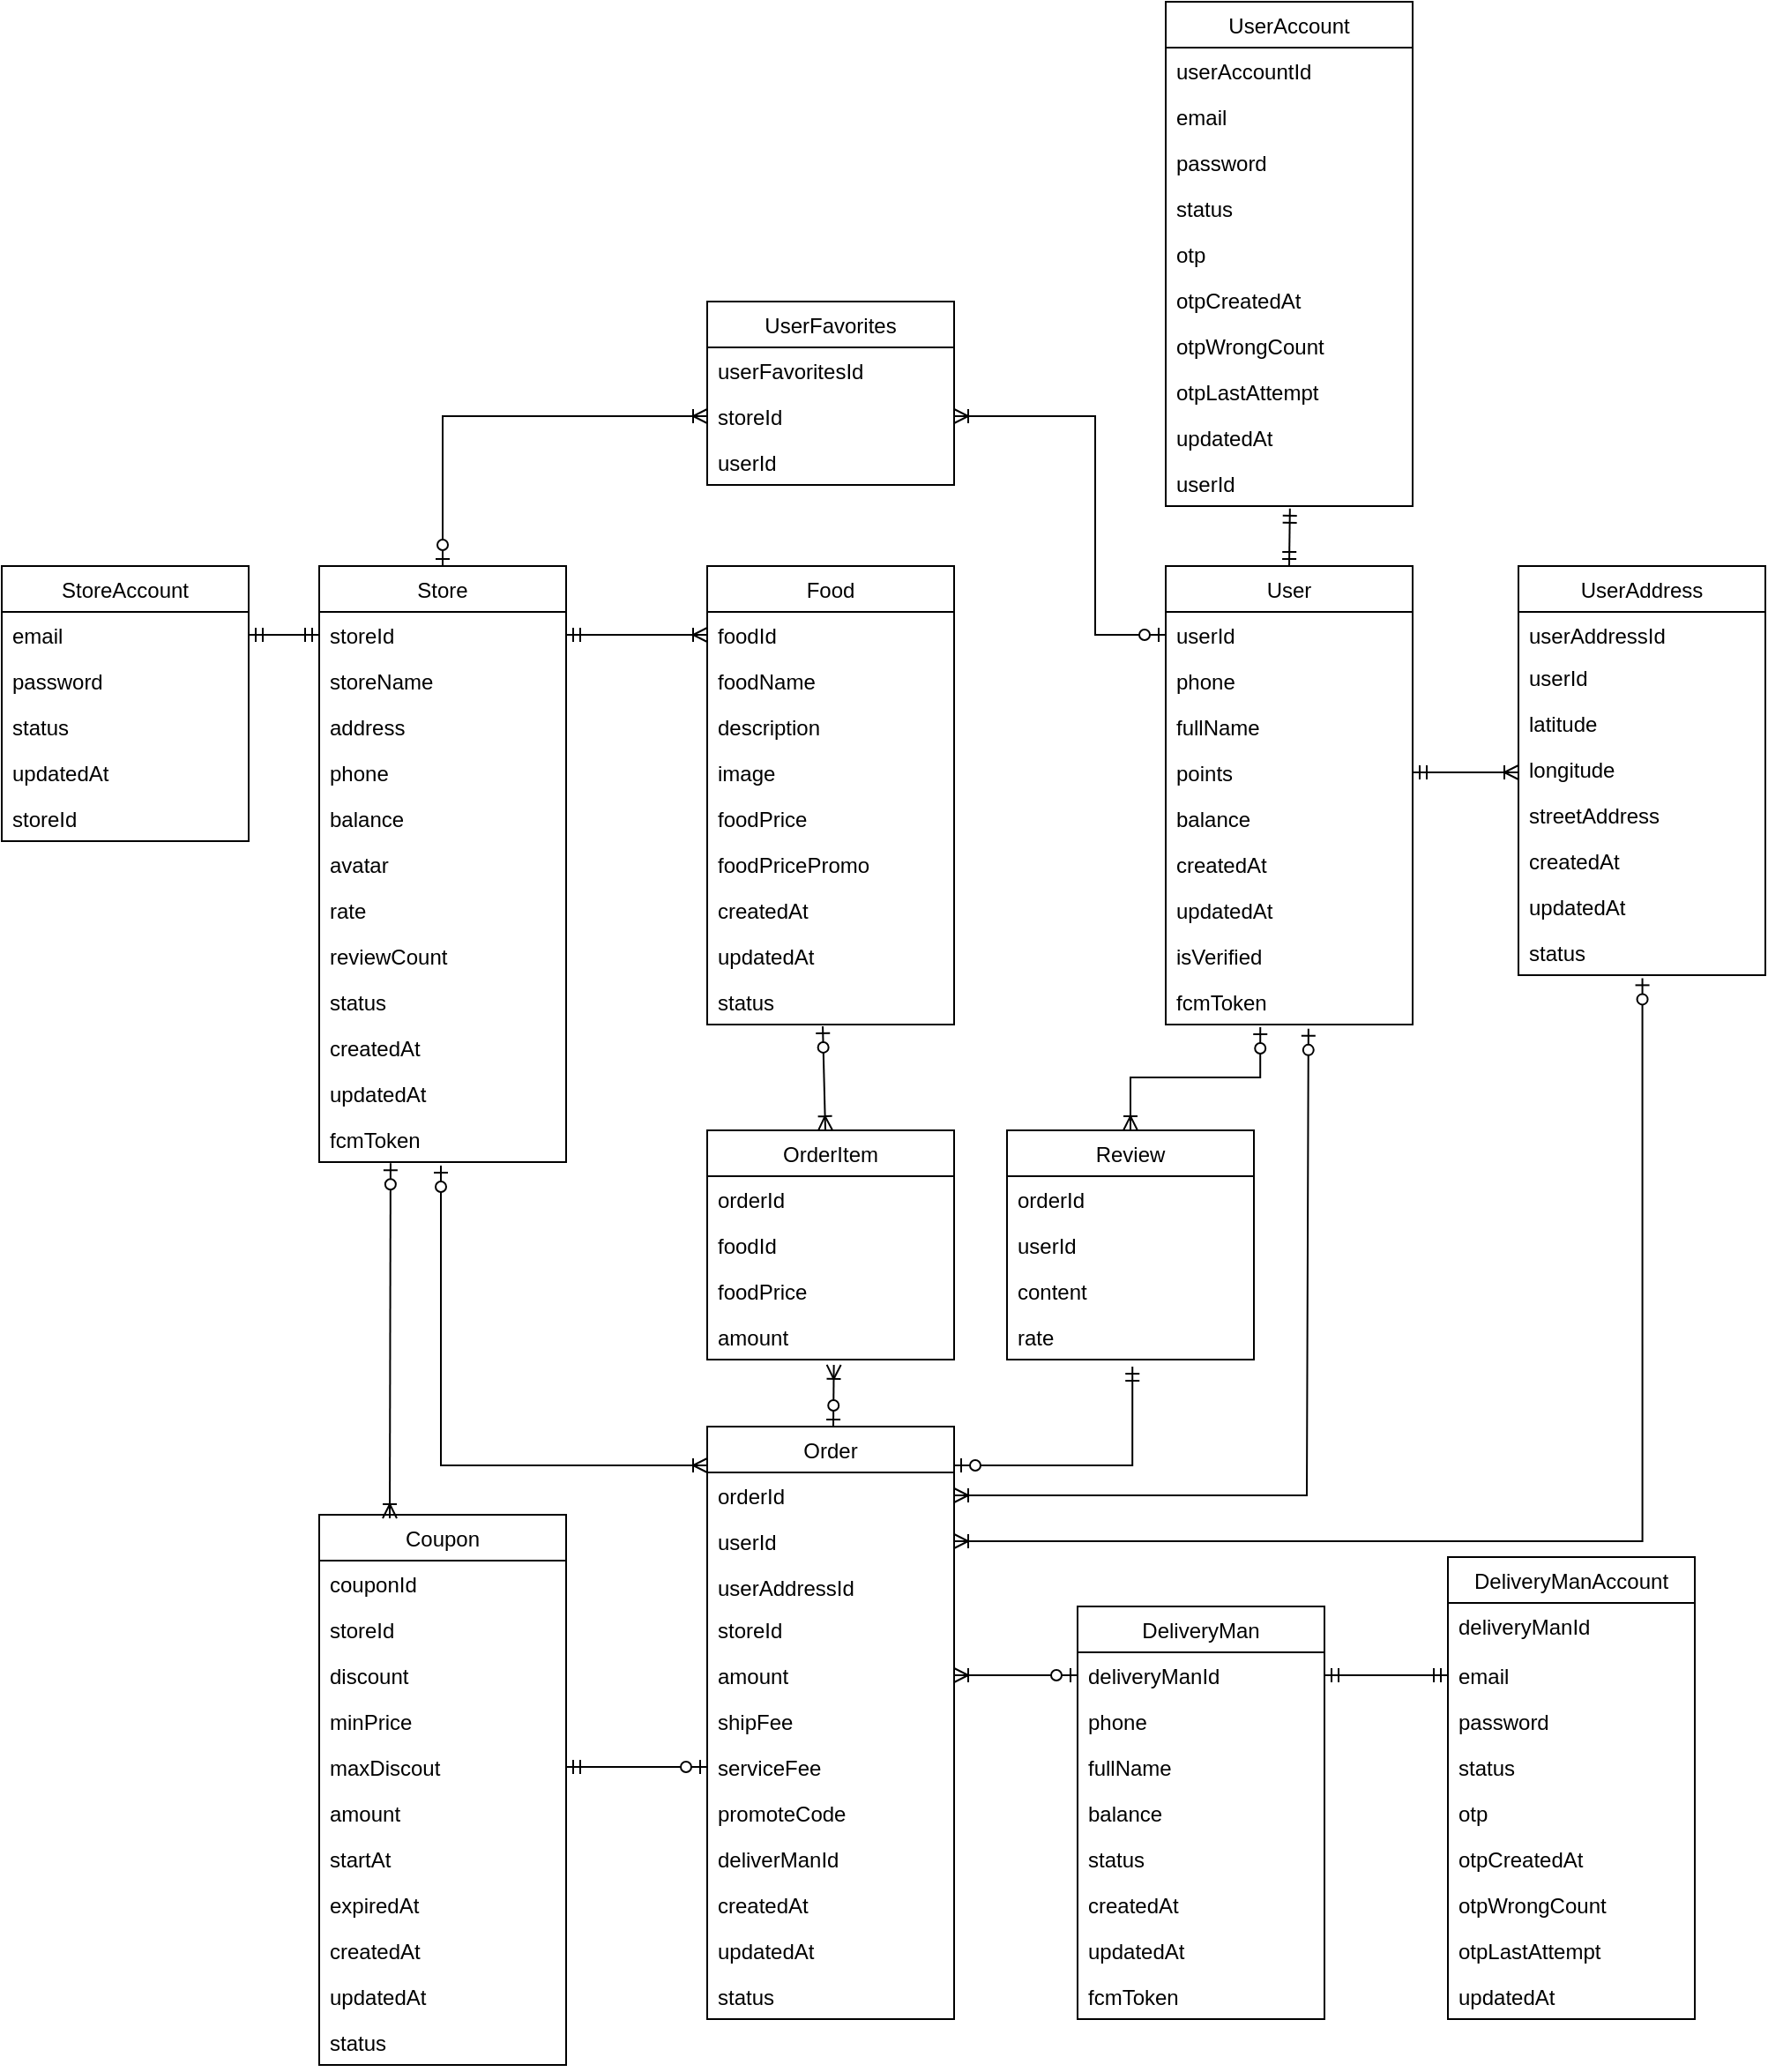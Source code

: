 <mxfile version="20.2.8" type="device"><diagram name="Page-1" id="E-wvN_dKNXH1XurvoAtB"><mxGraphModel dx="2331" dy="1923" grid="1" gridSize="10" guides="1" tooltips="1" connect="1" arrows="1" fold="1" page="1" pageScale="1" pageWidth="827" pageHeight="1169" math="0" shadow="0"><root><mxCell id="0"/><mxCell id="1" parent="0"/><mxCell id="dHsg8_7pICfgFtZNGIf7-1" value="User" style="swimlane;fontStyle=0;childLayout=stackLayout;horizontal=1;startSize=26;fillColor=none;horizontalStack=0;resizeParent=1;resizeParentMax=0;resizeLast=0;collapsible=1;marginBottom=0;" parent="1" vertex="1"><mxGeometry x="190" y="170" width="140" height="260" as="geometry"/></mxCell><mxCell id="dHsg8_7pICfgFtZNGIf7-26" value="userId" style="text;strokeColor=none;fillColor=none;align=left;verticalAlign=top;spacingLeft=4;spacingRight=4;overflow=hidden;rotatable=0;points=[[0,0.5],[1,0.5]];portConstraint=eastwest;" parent="dHsg8_7pICfgFtZNGIf7-1" vertex="1"><mxGeometry y="26" width="140" height="26" as="geometry"/></mxCell><mxCell id="dHsg8_7pICfgFtZNGIf7-4" value="phone" style="text;strokeColor=none;fillColor=none;align=left;verticalAlign=top;spacingLeft=4;spacingRight=4;overflow=hidden;rotatable=0;points=[[0,0.5],[1,0.5]];portConstraint=eastwest;" parent="dHsg8_7pICfgFtZNGIf7-1" vertex="1"><mxGeometry y="52" width="140" height="26" as="geometry"/></mxCell><mxCell id="dHsg8_7pICfgFtZNGIf7-3" value="fullName" style="text;strokeColor=none;fillColor=none;align=left;verticalAlign=top;spacingLeft=4;spacingRight=4;overflow=hidden;rotatable=0;points=[[0,0.5],[1,0.5]];portConstraint=eastwest;" parent="dHsg8_7pICfgFtZNGIf7-1" vertex="1"><mxGeometry y="78" width="140" height="26" as="geometry"/></mxCell><mxCell id="dHsg8_7pICfgFtZNGIf7-14" value="points" style="text;strokeColor=none;fillColor=none;align=left;verticalAlign=top;spacingLeft=4;spacingRight=4;overflow=hidden;rotatable=0;points=[[0,0.5],[1,0.5]];portConstraint=eastwest;" parent="dHsg8_7pICfgFtZNGIf7-1" vertex="1"><mxGeometry y="104" width="140" height="26" as="geometry"/></mxCell><mxCell id="dHsg8_7pICfgFtZNGIf7-6" value="balance" style="text;strokeColor=none;fillColor=none;align=left;verticalAlign=top;spacingLeft=4;spacingRight=4;overflow=hidden;rotatable=0;points=[[0,0.5],[1,0.5]];portConstraint=eastwest;" parent="dHsg8_7pICfgFtZNGIf7-1" vertex="1"><mxGeometry y="130" width="140" height="26" as="geometry"/></mxCell><mxCell id="dHsg8_7pICfgFtZNGIf7-8" value="createdAt" style="text;strokeColor=none;fillColor=none;align=left;verticalAlign=top;spacingLeft=4;spacingRight=4;overflow=hidden;rotatable=0;points=[[0,0.5],[1,0.5]];portConstraint=eastwest;" parent="dHsg8_7pICfgFtZNGIf7-1" vertex="1"><mxGeometry y="156" width="140" height="26" as="geometry"/></mxCell><mxCell id="dHsg8_7pICfgFtZNGIf7-7" value="updatedAt" style="text;strokeColor=none;fillColor=none;align=left;verticalAlign=top;spacingLeft=4;spacingRight=4;overflow=hidden;rotatable=0;points=[[0,0.5],[1,0.5]];portConstraint=eastwest;" parent="dHsg8_7pICfgFtZNGIf7-1" vertex="1"><mxGeometry y="182" width="140" height="26" as="geometry"/></mxCell><mxCell id="dHsg8_7pICfgFtZNGIf7-10" value="isVerified" style="text;strokeColor=none;fillColor=none;align=left;verticalAlign=top;spacingLeft=4;spacingRight=4;overflow=hidden;rotatable=0;points=[[0,0.5],[1,0.5]];portConstraint=eastwest;" parent="dHsg8_7pICfgFtZNGIf7-1" vertex="1"><mxGeometry y="208" width="140" height="26" as="geometry"/></mxCell><mxCell id="dHsg8_7pICfgFtZNGIf7-182" value="fcmToken" style="text;strokeColor=none;fillColor=none;align=left;verticalAlign=top;spacingLeft=4;spacingRight=4;overflow=hidden;rotatable=0;points=[[0,0.5],[1,0.5]];portConstraint=eastwest;" parent="dHsg8_7pICfgFtZNGIf7-1" vertex="1"><mxGeometry y="234" width="140" height="26" as="geometry"/></mxCell><mxCell id="dHsg8_7pICfgFtZNGIf7-11" value="UserAddress" style="swimlane;fontStyle=0;childLayout=stackLayout;horizontal=1;startSize=26;fillColor=none;horizontalStack=0;resizeParent=1;resizeParentMax=0;resizeLast=0;collapsible=1;marginBottom=0;" parent="1" vertex="1"><mxGeometry x="390" y="170" width="140" height="232" as="geometry"/></mxCell><mxCell id="dHsg8_7pICfgFtZNGIf7-25" value="userAddressId" style="text;strokeColor=none;fillColor=none;align=left;verticalAlign=top;spacingLeft=4;spacingRight=4;overflow=hidden;rotatable=0;points=[[0,0.5],[1,0.5]];portConstraint=eastwest;" parent="dHsg8_7pICfgFtZNGIf7-11" vertex="1"><mxGeometry y="26" width="140" height="24" as="geometry"/></mxCell><mxCell id="dHsg8_7pICfgFtZNGIf7-12" value="userId" style="text;strokeColor=none;fillColor=none;align=left;verticalAlign=top;spacingLeft=4;spacingRight=4;overflow=hidden;rotatable=0;points=[[0,0.5],[1,0.5]];portConstraint=eastwest;" parent="dHsg8_7pICfgFtZNGIf7-11" vertex="1"><mxGeometry y="50" width="140" height="26" as="geometry"/></mxCell><mxCell id="dHsg8_7pICfgFtZNGIf7-17" value="latitude" style="text;strokeColor=none;fillColor=none;align=left;verticalAlign=top;spacingLeft=4;spacingRight=4;overflow=hidden;rotatable=0;points=[[0,0.5],[1,0.5]];portConstraint=eastwest;" parent="dHsg8_7pICfgFtZNGIf7-11" vertex="1"><mxGeometry y="76" width="140" height="26" as="geometry"/></mxCell><mxCell id="dHsg8_7pICfgFtZNGIf7-18" value="longitude" style="text;strokeColor=none;fillColor=none;align=left;verticalAlign=top;spacingLeft=4;spacingRight=4;overflow=hidden;rotatable=0;points=[[0,0.5],[1,0.5]];portConstraint=eastwest;" parent="dHsg8_7pICfgFtZNGIf7-11" vertex="1"><mxGeometry y="102" width="140" height="26" as="geometry"/></mxCell><mxCell id="dHsg8_7pICfgFtZNGIf7-19" value="streetAddress" style="text;strokeColor=none;fillColor=none;align=left;verticalAlign=top;spacingLeft=4;spacingRight=4;overflow=hidden;rotatable=0;points=[[0,0.5],[1,0.5]];portConstraint=eastwest;" parent="dHsg8_7pICfgFtZNGIf7-11" vertex="1"><mxGeometry y="128" width="140" height="26" as="geometry"/></mxCell><mxCell id="dHsg8_7pICfgFtZNGIf7-20" value="createdAt" style="text;strokeColor=none;fillColor=none;align=left;verticalAlign=top;spacingLeft=4;spacingRight=4;overflow=hidden;rotatable=0;points=[[0,0.5],[1,0.5]];portConstraint=eastwest;" parent="dHsg8_7pICfgFtZNGIf7-11" vertex="1"><mxGeometry y="154" width="140" height="26" as="geometry"/></mxCell><mxCell id="dHsg8_7pICfgFtZNGIf7-21" value="updatedAt" style="text;strokeColor=none;fillColor=none;align=left;verticalAlign=top;spacingLeft=4;spacingRight=4;overflow=hidden;rotatable=0;points=[[0,0.5],[1,0.5]];portConstraint=eastwest;" parent="dHsg8_7pICfgFtZNGIf7-11" vertex="1"><mxGeometry y="180" width="140" height="26" as="geometry"/></mxCell><mxCell id="dHsg8_7pICfgFtZNGIf7-22" value="status" style="text;strokeColor=none;fillColor=none;align=left;verticalAlign=top;spacingLeft=4;spacingRight=4;overflow=hidden;rotatable=0;points=[[0,0.5],[1,0.5]];portConstraint=eastwest;" parent="dHsg8_7pICfgFtZNGIf7-11" vertex="1"><mxGeometry y="206" width="140" height="26" as="geometry"/></mxCell><mxCell id="dHsg8_7pICfgFtZNGIf7-28" value="" style="edgeStyle=entityRelationEdgeStyle;fontSize=12;html=1;endArrow=ERoneToMany;startArrow=ERmandOne;rounded=0;entryX=0;entryY=0.5;entryDx=0;entryDy=0;exitX=1;exitY=0.5;exitDx=0;exitDy=0;" parent="1" source="dHsg8_7pICfgFtZNGIf7-14" edge="1"><mxGeometry width="100" height="100" relative="1" as="geometry"><mxPoint x="330" y="289.0" as="sourcePoint"/><mxPoint x="390" y="287" as="targetPoint"/></mxGeometry></mxCell><mxCell id="dHsg8_7pICfgFtZNGIf7-44" value="Store" style="swimlane;fontStyle=0;childLayout=stackLayout;horizontal=1;startSize=26;fillColor=none;horizontalStack=0;resizeParent=1;resizeParentMax=0;resizeLast=0;collapsible=1;marginBottom=0;" parent="1" vertex="1"><mxGeometry x="-290" y="170" width="140" height="338" as="geometry"/></mxCell><mxCell id="dHsg8_7pICfgFtZNGIf7-45" value="storeId" style="text;strokeColor=none;fillColor=none;align=left;verticalAlign=top;spacingLeft=4;spacingRight=4;overflow=hidden;rotatable=0;points=[[0,0.5],[1,0.5]];portConstraint=eastwest;" parent="dHsg8_7pICfgFtZNGIf7-44" vertex="1"><mxGeometry y="26" width="140" height="26" as="geometry"/></mxCell><mxCell id="dHsg8_7pICfgFtZNGIf7-46" value="storeName" style="text;strokeColor=none;fillColor=none;align=left;verticalAlign=top;spacingLeft=4;spacingRight=4;overflow=hidden;rotatable=0;points=[[0,0.5],[1,0.5]];portConstraint=eastwest;" parent="dHsg8_7pICfgFtZNGIf7-44" vertex="1"><mxGeometry y="52" width="140" height="26" as="geometry"/></mxCell><mxCell id="dHsg8_7pICfgFtZNGIf7-153" value="address" style="text;strokeColor=none;fillColor=none;align=left;verticalAlign=top;spacingLeft=4;spacingRight=4;overflow=hidden;rotatable=0;points=[[0,0.5],[1,0.5]];portConstraint=eastwest;" parent="dHsg8_7pICfgFtZNGIf7-44" vertex="1"><mxGeometry y="78" width="140" height="26" as="geometry"/></mxCell><mxCell id="dHsg8_7pICfgFtZNGIf7-48" value="phone" style="text;strokeColor=none;fillColor=none;align=left;verticalAlign=top;spacingLeft=4;spacingRight=4;overflow=hidden;rotatable=0;points=[[0,0.5],[1,0.5]];portConstraint=eastwest;" parent="dHsg8_7pICfgFtZNGIf7-44" vertex="1"><mxGeometry y="104" width="140" height="26" as="geometry"/></mxCell><mxCell id="dHsg8_7pICfgFtZNGIf7-47" value="balance" style="text;strokeColor=none;fillColor=none;align=left;verticalAlign=top;spacingLeft=4;spacingRight=4;overflow=hidden;rotatable=0;points=[[0,0.5],[1,0.5]];portConstraint=eastwest;" parent="dHsg8_7pICfgFtZNGIf7-44" vertex="1"><mxGeometry y="130" width="140" height="26" as="geometry"/></mxCell><mxCell id="dHsg8_7pICfgFtZNGIf7-56" value="avatar" style="text;strokeColor=none;fillColor=none;align=left;verticalAlign=top;spacingLeft=4;spacingRight=4;overflow=hidden;rotatable=0;points=[[0,0.5],[1,0.5]];portConstraint=eastwest;" parent="dHsg8_7pICfgFtZNGIf7-44" vertex="1"><mxGeometry y="156" width="140" height="26" as="geometry"/></mxCell><mxCell id="dHsg8_7pICfgFtZNGIf7-134" value="rate" style="text;strokeColor=none;fillColor=none;align=left;verticalAlign=top;spacingLeft=4;spacingRight=4;overflow=hidden;rotatable=0;points=[[0,0.5],[1,0.5]];portConstraint=eastwest;" parent="dHsg8_7pICfgFtZNGIf7-44" vertex="1"><mxGeometry y="182" width="140" height="26" as="geometry"/></mxCell><mxCell id="dHsg8_7pICfgFtZNGIf7-135" value="reviewCount" style="text;strokeColor=none;fillColor=none;align=left;verticalAlign=top;spacingLeft=4;spacingRight=4;overflow=hidden;rotatable=0;points=[[0,0.5],[1,0.5]];portConstraint=eastwest;" parent="dHsg8_7pICfgFtZNGIf7-44" vertex="1"><mxGeometry y="208" width="140" height="26" as="geometry"/></mxCell><mxCell id="dHsg8_7pICfgFtZNGIf7-179" value="status" style="text;strokeColor=none;fillColor=none;align=left;verticalAlign=top;spacingLeft=4;spacingRight=4;overflow=hidden;rotatable=0;points=[[0,0.5],[1,0.5]];portConstraint=eastwest;" parent="dHsg8_7pICfgFtZNGIf7-44" vertex="1"><mxGeometry y="234" width="140" height="26" as="geometry"/></mxCell><mxCell id="dHsg8_7pICfgFtZNGIf7-49" value="createdAt" style="text;strokeColor=none;fillColor=none;align=left;verticalAlign=top;spacingLeft=4;spacingRight=4;overflow=hidden;rotatable=0;points=[[0,0.5],[1,0.5]];portConstraint=eastwest;" parent="dHsg8_7pICfgFtZNGIf7-44" vertex="1"><mxGeometry y="260" width="140" height="26" as="geometry"/></mxCell><mxCell id="dHsg8_7pICfgFtZNGIf7-50" value="updatedAt" style="text;strokeColor=none;fillColor=none;align=left;verticalAlign=top;spacingLeft=4;spacingRight=4;overflow=hidden;rotatable=0;points=[[0,0.5],[1,0.5]];portConstraint=eastwest;" parent="dHsg8_7pICfgFtZNGIf7-44" vertex="1"><mxGeometry y="286" width="140" height="26" as="geometry"/></mxCell><mxCell id="dHsg8_7pICfgFtZNGIf7-183" value="fcmToken" style="text;strokeColor=none;fillColor=none;align=left;verticalAlign=top;spacingLeft=4;spacingRight=4;overflow=hidden;rotatable=0;points=[[0,0.5],[1,0.5]];portConstraint=eastwest;" parent="dHsg8_7pICfgFtZNGIf7-44" vertex="1"><mxGeometry y="312" width="140" height="26" as="geometry"/></mxCell><mxCell id="dHsg8_7pICfgFtZNGIf7-52" value="StoreAccount" style="swimlane;fontStyle=0;childLayout=stackLayout;horizontal=1;startSize=26;fillColor=none;horizontalStack=0;resizeParent=1;resizeParentMax=0;resizeLast=0;collapsible=1;marginBottom=0;" parent="1" vertex="1"><mxGeometry x="-470" y="170" width="140" height="156" as="geometry"/></mxCell><mxCell id="dHsg8_7pICfgFtZNGIf7-53" value="email " style="text;strokeColor=none;fillColor=none;align=left;verticalAlign=top;spacingLeft=4;spacingRight=4;overflow=hidden;rotatable=0;points=[[0,0.5],[1,0.5]];portConstraint=eastwest;" parent="dHsg8_7pICfgFtZNGIf7-52" vertex="1"><mxGeometry y="26" width="140" height="26" as="geometry"/></mxCell><mxCell id="dHsg8_7pICfgFtZNGIf7-54" value="password" style="text;strokeColor=none;fillColor=none;align=left;verticalAlign=top;spacingLeft=4;spacingRight=4;overflow=hidden;rotatable=0;points=[[0,0.5],[1,0.5]];portConstraint=eastwest;" parent="dHsg8_7pICfgFtZNGIf7-52" vertex="1"><mxGeometry y="52" width="140" height="26" as="geometry"/></mxCell><mxCell id="dHsg8_7pICfgFtZNGIf7-51" value="status" style="text;strokeColor=none;fillColor=none;align=left;verticalAlign=top;spacingLeft=4;spacingRight=4;overflow=hidden;rotatable=0;points=[[0,0.5],[1,0.5]];portConstraint=eastwest;" parent="dHsg8_7pICfgFtZNGIf7-52" vertex="1"><mxGeometry y="78" width="140" height="26" as="geometry"/></mxCell><mxCell id="dHsg8_7pICfgFtZNGIf7-71" value="updatedAt" style="text;strokeColor=none;fillColor=none;align=left;verticalAlign=top;spacingLeft=4;spacingRight=4;overflow=hidden;rotatable=0;points=[[0,0.5],[1,0.5]];portConstraint=eastwest;" parent="dHsg8_7pICfgFtZNGIf7-52" vertex="1"><mxGeometry y="104" width="140" height="26" as="geometry"/></mxCell><mxCell id="dHsg8_7pICfgFtZNGIf7-55" value="storeId" style="text;strokeColor=none;fillColor=none;align=left;verticalAlign=top;spacingLeft=4;spacingRight=4;overflow=hidden;rotatable=0;points=[[0,0.5],[1,0.5]];portConstraint=eastwest;" parent="dHsg8_7pICfgFtZNGIf7-52" vertex="1"><mxGeometry y="130" width="140" height="26" as="geometry"/></mxCell><mxCell id="dHsg8_7pICfgFtZNGIf7-57" value="UserAccount" style="swimlane;fontStyle=0;childLayout=stackLayout;horizontal=1;startSize=26;fillColor=none;horizontalStack=0;resizeParent=1;resizeParentMax=0;resizeLast=0;collapsible=1;marginBottom=0;" parent="1" vertex="1"><mxGeometry x="190" y="-150" width="140" height="286" as="geometry"/></mxCell><mxCell id="dHsg8_7pICfgFtZNGIf7-70" value="userAccountId" style="text;strokeColor=none;fillColor=none;align=left;verticalAlign=top;spacingLeft=4;spacingRight=4;overflow=hidden;rotatable=0;points=[[0,0.5],[1,0.5]];portConstraint=eastwest;" parent="dHsg8_7pICfgFtZNGIf7-57" vertex="1"><mxGeometry y="26" width="140" height="26" as="geometry"/></mxCell><mxCell id="dHsg8_7pICfgFtZNGIf7-58" value="email" style="text;strokeColor=none;fillColor=none;align=left;verticalAlign=top;spacingLeft=4;spacingRight=4;overflow=hidden;rotatable=0;points=[[0,0.5],[1,0.5]];portConstraint=eastwest;" parent="dHsg8_7pICfgFtZNGIf7-57" vertex="1"><mxGeometry y="52" width="140" height="26" as="geometry"/></mxCell><mxCell id="dHsg8_7pICfgFtZNGIf7-59" value="password" style="text;strokeColor=none;fillColor=none;align=left;verticalAlign=top;spacingLeft=4;spacingRight=4;overflow=hidden;rotatable=0;points=[[0,0.5],[1,0.5]];portConstraint=eastwest;" parent="dHsg8_7pICfgFtZNGIf7-57" vertex="1"><mxGeometry y="78" width="140" height="26" as="geometry"/></mxCell><mxCell id="dHsg8_7pICfgFtZNGIf7-63" value="status" style="text;strokeColor=none;fillColor=none;align=left;verticalAlign=top;spacingLeft=4;spacingRight=4;overflow=hidden;rotatable=0;points=[[0,0.5],[1,0.5]];portConstraint=eastwest;" parent="dHsg8_7pICfgFtZNGIf7-57" vertex="1"><mxGeometry y="104" width="140" height="26" as="geometry"/></mxCell><mxCell id="dHsg8_7pICfgFtZNGIf7-64" value="otp" style="text;strokeColor=none;fillColor=none;align=left;verticalAlign=top;spacingLeft=4;spacingRight=4;overflow=hidden;rotatable=0;points=[[0,0.5],[1,0.5]];portConstraint=eastwest;" parent="dHsg8_7pICfgFtZNGIf7-57" vertex="1"><mxGeometry y="130" width="140" height="26" as="geometry"/></mxCell><mxCell id="dHsg8_7pICfgFtZNGIf7-66" value="otpCreatedAt" style="text;strokeColor=none;fillColor=none;align=left;verticalAlign=top;spacingLeft=4;spacingRight=4;overflow=hidden;rotatable=0;points=[[0,0.5],[1,0.5]];portConstraint=eastwest;" parent="dHsg8_7pICfgFtZNGIf7-57" vertex="1"><mxGeometry y="156" width="140" height="26" as="geometry"/></mxCell><mxCell id="dHsg8_7pICfgFtZNGIf7-67" value="otpWrongCount" style="text;strokeColor=none;fillColor=none;align=left;verticalAlign=top;spacingLeft=4;spacingRight=4;overflow=hidden;rotatable=0;points=[[0,0.5],[1,0.5]];portConstraint=eastwest;" parent="dHsg8_7pICfgFtZNGIf7-57" vertex="1"><mxGeometry y="182" width="140" height="26" as="geometry"/></mxCell><mxCell id="dHsg8_7pICfgFtZNGIf7-68" value="otpLastAttempt" style="text;strokeColor=none;fillColor=none;align=left;verticalAlign=top;spacingLeft=4;spacingRight=4;overflow=hidden;rotatable=0;points=[[0,0.5],[1,0.5]];portConstraint=eastwest;" parent="dHsg8_7pICfgFtZNGIf7-57" vertex="1"><mxGeometry y="208" width="140" height="26" as="geometry"/></mxCell><mxCell id="dHsg8_7pICfgFtZNGIf7-65" value="updatedAt" style="text;strokeColor=none;fillColor=none;align=left;verticalAlign=top;spacingLeft=4;spacingRight=4;overflow=hidden;rotatable=0;points=[[0,0.5],[1,0.5]];portConstraint=eastwest;" parent="dHsg8_7pICfgFtZNGIf7-57" vertex="1"><mxGeometry y="234" width="140" height="26" as="geometry"/></mxCell><mxCell id="dHsg8_7pICfgFtZNGIf7-60" value="userId" style="text;strokeColor=none;fillColor=none;align=left;verticalAlign=top;spacingLeft=4;spacingRight=4;overflow=hidden;rotatable=0;points=[[0,0.5],[1,0.5]];portConstraint=eastwest;" parent="dHsg8_7pICfgFtZNGIf7-57" vertex="1"><mxGeometry y="260" width="140" height="26" as="geometry"/></mxCell><mxCell id="dHsg8_7pICfgFtZNGIf7-61" value="" style="fontSize=12;html=1;endArrow=ERmandOne;startArrow=ERmandOne;rounded=0;entryX=0.503;entryY=1.054;entryDx=0;entryDy=0;entryPerimeter=0;exitX=0.5;exitY=0;exitDx=0;exitDy=0;" parent="1" source="dHsg8_7pICfgFtZNGIf7-1" target="dHsg8_7pICfgFtZNGIf7-60" edge="1"><mxGeometry width="100" height="100" relative="1" as="geometry"><mxPoint x="260" y="290" as="sourcePoint"/><mxPoint x="360" y="190" as="targetPoint"/></mxGeometry></mxCell><mxCell id="dHsg8_7pICfgFtZNGIf7-62" value="" style="fontSize=12;html=1;endArrow=ERmandOne;startArrow=ERmandOne;rounded=0;entryX=1;entryY=0.5;entryDx=0;entryDy=0;exitX=0;exitY=0.5;exitDx=0;exitDy=0;" parent="1" source="dHsg8_7pICfgFtZNGIf7-45" target="dHsg8_7pICfgFtZNGIf7-53" edge="1"><mxGeometry width="100" height="100" relative="1" as="geometry"><mxPoint x="10" y="180" as="sourcePoint"/><mxPoint x="10" y="115" as="targetPoint"/></mxGeometry></mxCell><mxCell id="dHsg8_7pICfgFtZNGIf7-76" value="Food" style="swimlane;fontStyle=0;childLayout=stackLayout;horizontal=1;startSize=26;fillColor=none;horizontalStack=0;resizeParent=1;resizeParentMax=0;resizeLast=0;collapsible=1;marginBottom=0;" parent="1" vertex="1"><mxGeometry x="-70" y="170" width="140" height="260" as="geometry"/></mxCell><mxCell id="dHsg8_7pICfgFtZNGIf7-77" value="foodId" style="text;strokeColor=none;fillColor=none;align=left;verticalAlign=top;spacingLeft=4;spacingRight=4;overflow=hidden;rotatable=0;points=[[0,0.5],[1,0.5]];portConstraint=eastwest;" parent="dHsg8_7pICfgFtZNGIf7-76" vertex="1"><mxGeometry y="26" width="140" height="26" as="geometry"/></mxCell><mxCell id="dHsg8_7pICfgFtZNGIf7-78" value="foodName" style="text;strokeColor=none;fillColor=none;align=left;verticalAlign=top;spacingLeft=4;spacingRight=4;overflow=hidden;rotatable=0;points=[[0,0.5],[1,0.5]];portConstraint=eastwest;" parent="dHsg8_7pICfgFtZNGIf7-76" vertex="1"><mxGeometry y="52" width="140" height="26" as="geometry"/></mxCell><mxCell id="dHsg8_7pICfgFtZNGIf7-90" value="description" style="text;strokeColor=none;fillColor=none;align=left;verticalAlign=top;spacingLeft=4;spacingRight=4;overflow=hidden;rotatable=0;points=[[0,0.5],[1,0.5]];portConstraint=eastwest;" parent="dHsg8_7pICfgFtZNGIf7-76" vertex="1"><mxGeometry y="78" width="140" height="26" as="geometry"/></mxCell><mxCell id="dHsg8_7pICfgFtZNGIf7-79" value="image" style="text;strokeColor=none;fillColor=none;align=left;verticalAlign=top;spacingLeft=4;spacingRight=4;overflow=hidden;rotatable=0;points=[[0,0.5],[1,0.5]];portConstraint=eastwest;" parent="dHsg8_7pICfgFtZNGIf7-76" vertex="1"><mxGeometry y="104" width="140" height="26" as="geometry"/></mxCell><mxCell id="dHsg8_7pICfgFtZNGIf7-80" value="foodPrice" style="text;strokeColor=none;fillColor=none;align=left;verticalAlign=top;spacingLeft=4;spacingRight=4;overflow=hidden;rotatable=0;points=[[0,0.5],[1,0.5]];portConstraint=eastwest;" parent="dHsg8_7pICfgFtZNGIf7-76" vertex="1"><mxGeometry y="130" width="140" height="26" as="geometry"/></mxCell><mxCell id="dHsg8_7pICfgFtZNGIf7-81" value="foodPricePromo" style="text;strokeColor=none;fillColor=none;align=left;verticalAlign=top;spacingLeft=4;spacingRight=4;overflow=hidden;rotatable=0;points=[[0,0.5],[1,0.5]];portConstraint=eastwest;" parent="dHsg8_7pICfgFtZNGIf7-76" vertex="1"><mxGeometry y="156" width="140" height="26" as="geometry"/></mxCell><mxCell id="dHsg8_7pICfgFtZNGIf7-88" value="createdAt" style="text;strokeColor=none;fillColor=none;align=left;verticalAlign=top;spacingLeft=4;spacingRight=4;overflow=hidden;rotatable=0;points=[[0,0.5],[1,0.5]];portConstraint=eastwest;" parent="dHsg8_7pICfgFtZNGIf7-76" vertex="1"><mxGeometry y="182" width="140" height="26" as="geometry"/></mxCell><mxCell id="dHsg8_7pICfgFtZNGIf7-89" value="updatedAt" style="text;strokeColor=none;fillColor=none;align=left;verticalAlign=top;spacingLeft=4;spacingRight=4;overflow=hidden;rotatable=0;points=[[0,0.5],[1,0.5]];portConstraint=eastwest;" parent="dHsg8_7pICfgFtZNGIf7-76" vertex="1"><mxGeometry y="208" width="140" height="26" as="geometry"/></mxCell><mxCell id="dHsg8_7pICfgFtZNGIf7-86" value="status" style="text;strokeColor=none;fillColor=none;align=left;verticalAlign=top;spacingLeft=4;spacingRight=4;overflow=hidden;rotatable=0;points=[[0,0.5],[1,0.5]];portConstraint=eastwest;" parent="dHsg8_7pICfgFtZNGIf7-76" vertex="1"><mxGeometry y="234" width="140" height="26" as="geometry"/></mxCell><mxCell id="dHsg8_7pICfgFtZNGIf7-87" value="" style="fontSize=12;html=1;endArrow=ERoneToMany;startArrow=ERmandOne;rounded=0;exitX=1;exitY=0.5;exitDx=0;exitDy=0;entryX=0;entryY=0.5;entryDx=0;entryDy=0;" parent="1" source="dHsg8_7pICfgFtZNGIf7-45" target="dHsg8_7pICfgFtZNGIf7-77" edge="1"><mxGeometry width="100" height="100" relative="1" as="geometry"><mxPoint x="20" y="190" as="sourcePoint"/><mxPoint x="40" y="140" as="targetPoint"/></mxGeometry></mxCell><mxCell id="dHsg8_7pICfgFtZNGIf7-92" value="UserFavorites" style="swimlane;fontStyle=0;childLayout=stackLayout;horizontal=1;startSize=26;fillColor=none;horizontalStack=0;resizeParent=1;resizeParentMax=0;resizeLast=0;collapsible=1;marginBottom=0;" parent="1" vertex="1"><mxGeometry x="-70" y="20" width="140" height="104" as="geometry"/></mxCell><mxCell id="dHsg8_7pICfgFtZNGIf7-93" value="userFavoritesId" style="text;strokeColor=none;fillColor=none;align=left;verticalAlign=top;spacingLeft=4;spacingRight=4;overflow=hidden;rotatable=0;points=[[0,0.5],[1,0.5]];portConstraint=eastwest;" parent="dHsg8_7pICfgFtZNGIf7-92" vertex="1"><mxGeometry y="26" width="140" height="26" as="geometry"/></mxCell><mxCell id="dHsg8_7pICfgFtZNGIf7-94" value="storeId" style="text;strokeColor=none;fillColor=none;align=left;verticalAlign=top;spacingLeft=4;spacingRight=4;overflow=hidden;rotatable=0;points=[[0,0.5],[1,0.5]];portConstraint=eastwest;" parent="dHsg8_7pICfgFtZNGIf7-92" vertex="1"><mxGeometry y="52" width="140" height="26" as="geometry"/></mxCell><mxCell id="dHsg8_7pICfgFtZNGIf7-95" value="userId" style="text;strokeColor=none;fillColor=none;align=left;verticalAlign=top;spacingLeft=4;spacingRight=4;overflow=hidden;rotatable=0;points=[[0,0.5],[1,0.5]];portConstraint=eastwest;" parent="dHsg8_7pICfgFtZNGIf7-92" vertex="1"><mxGeometry y="78" width="140" height="26" as="geometry"/></mxCell><mxCell id="dHsg8_7pICfgFtZNGIf7-99" value="" style="edgeStyle=orthogonalEdgeStyle;fontSize=12;html=1;endArrow=ERoneToMany;startArrow=ERzeroToOne;rounded=0;entryX=0;entryY=0.5;entryDx=0;entryDy=0;exitX=0.5;exitY=0;exitDx=0;exitDy=0;" parent="1" source="dHsg8_7pICfgFtZNGIf7-44" target="dHsg8_7pICfgFtZNGIf7-94" edge="1"><mxGeometry width="100" height="100" relative="1" as="geometry"><mxPoint x="-213" y="378" as="sourcePoint"/><mxPoint x="-80" y="710" as="targetPoint"/><Array as="points"><mxPoint x="-220" y="85"/></Array></mxGeometry></mxCell><mxCell id="dHsg8_7pICfgFtZNGIf7-100" value="" style="edgeStyle=orthogonalEdgeStyle;fontSize=12;html=1;endArrow=ERoneToMany;startArrow=ERzeroToOne;rounded=0;exitX=0;exitY=0.5;exitDx=0;exitDy=0;entryX=1;entryY=0.5;entryDx=0;entryDy=0;" parent="1" source="dHsg8_7pICfgFtZNGIf7-26" target="dHsg8_7pICfgFtZNGIf7-94" edge="1"><mxGeometry width="100" height="100" relative="1" as="geometry"><mxPoint x="-203" y="388" as="sourcePoint"/><mxPoint x="-70" y="555" as="targetPoint"/><Array as="points"><mxPoint x="150" y="209"/><mxPoint x="150" y="85"/></Array></mxGeometry></mxCell><mxCell id="dHsg8_7pICfgFtZNGIf7-105" value="Order" style="swimlane;fontStyle=0;childLayout=stackLayout;horizontal=1;startSize=26;fillColor=none;horizontalStack=0;resizeParent=1;resizeParentMax=0;resizeLast=0;collapsible=1;marginBottom=0;" parent="1" vertex="1"><mxGeometry x="-70" y="658" width="140" height="336" as="geometry"/></mxCell><mxCell id="dHsg8_7pICfgFtZNGIf7-106" value="orderId" style="text;strokeColor=none;fillColor=none;align=left;verticalAlign=top;spacingLeft=4;spacingRight=4;overflow=hidden;rotatable=0;points=[[0,0.5],[1,0.5]];portConstraint=eastwest;" parent="dHsg8_7pICfgFtZNGIf7-105" vertex="1"><mxGeometry y="26" width="140" height="26" as="geometry"/></mxCell><mxCell id="dHsg8_7pICfgFtZNGIf7-107" value="userId" style="text;strokeColor=none;fillColor=none;align=left;verticalAlign=top;spacingLeft=4;spacingRight=4;overflow=hidden;rotatable=0;points=[[0,0.5],[1,0.5]];portConstraint=eastwest;" parent="dHsg8_7pICfgFtZNGIf7-105" vertex="1"><mxGeometry y="52" width="140" height="26" as="geometry"/></mxCell><mxCell id="dHsg8_7pICfgFtZNGIf7-117" value="userAddressId" style="text;strokeColor=none;fillColor=none;align=left;verticalAlign=top;spacingLeft=4;spacingRight=4;overflow=hidden;rotatable=0;points=[[0,0.5],[1,0.5]];portConstraint=eastwest;" parent="dHsg8_7pICfgFtZNGIf7-105" vertex="1"><mxGeometry y="78" width="140" height="24" as="geometry"/></mxCell><mxCell id="dHsg8_7pICfgFtZNGIf7-109" value="storeId" style="text;strokeColor=none;fillColor=none;align=left;verticalAlign=top;spacingLeft=4;spacingRight=4;overflow=hidden;rotatable=0;points=[[0,0.5],[1,0.5]];portConstraint=eastwest;" parent="dHsg8_7pICfgFtZNGIf7-105" vertex="1"><mxGeometry y="102" width="140" height="26" as="geometry"/></mxCell><mxCell id="dHsg8_7pICfgFtZNGIf7-110" value="amount" style="text;strokeColor=none;fillColor=none;align=left;verticalAlign=top;spacingLeft=4;spacingRight=4;overflow=hidden;rotatable=0;points=[[0,0.5],[1,0.5]];portConstraint=eastwest;" parent="dHsg8_7pICfgFtZNGIf7-105" vertex="1"><mxGeometry y="128" width="140" height="26" as="geometry"/></mxCell><mxCell id="dHsg8_7pICfgFtZNGIf7-154" value="shipFee" style="text;strokeColor=none;fillColor=none;align=left;verticalAlign=top;spacingLeft=4;spacingRight=4;overflow=hidden;rotatable=0;points=[[0,0.5],[1,0.5]];portConstraint=eastwest;" parent="dHsg8_7pICfgFtZNGIf7-105" vertex="1"><mxGeometry y="154" width="140" height="26" as="geometry"/></mxCell><mxCell id="dHsg8_7pICfgFtZNGIf7-185" value="serviceFee" style="text;strokeColor=none;fillColor=none;align=left;verticalAlign=top;spacingLeft=4;spacingRight=4;overflow=hidden;rotatable=0;points=[[0,0.5],[1,0.5]];portConstraint=eastwest;" parent="dHsg8_7pICfgFtZNGIf7-105" vertex="1"><mxGeometry y="180" width="140" height="26" as="geometry"/></mxCell><mxCell id="dHsg8_7pICfgFtZNGIf7-108" value="promoteCode" style="text;strokeColor=none;fillColor=none;align=left;verticalAlign=top;spacingLeft=4;spacingRight=4;overflow=hidden;rotatable=0;points=[[0,0.5],[1,0.5]];portConstraint=eastwest;" parent="dHsg8_7pICfgFtZNGIf7-105" vertex="1"><mxGeometry y="206" width="140" height="26" as="geometry"/></mxCell><mxCell id="dHsg8_7pICfgFtZNGIf7-114" value="deliverManId" style="text;strokeColor=none;fillColor=none;align=left;verticalAlign=top;spacingLeft=4;spacingRight=4;overflow=hidden;rotatable=0;points=[[0,0.5],[1,0.5]];portConstraint=eastwest;" parent="dHsg8_7pICfgFtZNGIf7-105" vertex="1"><mxGeometry y="232" width="140" height="26" as="geometry"/></mxCell><mxCell id="dHsg8_7pICfgFtZNGIf7-111" value="createdAt" style="text;strokeColor=none;fillColor=none;align=left;verticalAlign=top;spacingLeft=4;spacingRight=4;overflow=hidden;rotatable=0;points=[[0,0.5],[1,0.5]];portConstraint=eastwest;" parent="dHsg8_7pICfgFtZNGIf7-105" vertex="1"><mxGeometry y="258" width="140" height="26" as="geometry"/></mxCell><mxCell id="dHsg8_7pICfgFtZNGIf7-112" value="updatedAt" style="text;strokeColor=none;fillColor=none;align=left;verticalAlign=top;spacingLeft=4;spacingRight=4;overflow=hidden;rotatable=0;points=[[0,0.5],[1,0.5]];portConstraint=eastwest;" parent="dHsg8_7pICfgFtZNGIf7-105" vertex="1"><mxGeometry y="284" width="140" height="26" as="geometry"/></mxCell><mxCell id="dHsg8_7pICfgFtZNGIf7-113" value="status" style="text;strokeColor=none;fillColor=none;align=left;verticalAlign=top;spacingLeft=4;spacingRight=4;overflow=hidden;rotatable=0;points=[[0,0.5],[1,0.5]];portConstraint=eastwest;" parent="dHsg8_7pICfgFtZNGIf7-105" vertex="1"><mxGeometry y="310" width="140" height="26" as="geometry"/></mxCell><mxCell id="dHsg8_7pICfgFtZNGIf7-115" value="" style="edgeStyle=orthogonalEdgeStyle;fontSize=12;html=1;endArrow=ERoneToMany;startArrow=ERzeroToOne;rounded=0;" parent="1" edge="1"><mxGeometry width="100" height="100" relative="1" as="geometry"><mxPoint x="-221" y="510" as="sourcePoint"/><mxPoint x="-70" y="680" as="targetPoint"/><Array as="points"><mxPoint x="-221" y="680"/></Array></mxGeometry></mxCell><mxCell id="dHsg8_7pICfgFtZNGIf7-116" value="" style="edgeStyle=elbowEdgeStyle;fontSize=12;html=1;endArrow=ERoneToMany;startArrow=ERzeroToOne;rounded=0;entryX=1;entryY=0.5;entryDx=0;entryDy=0;exitX=0.578;exitY=1.093;exitDx=0;exitDy=0;exitPerimeter=0;" parent="1" source="dHsg8_7pICfgFtZNGIf7-182" target="dHsg8_7pICfgFtZNGIf7-106" edge="1"><mxGeometry width="100" height="100" relative="1" as="geometry"><mxPoint x="380" y="550" as="sourcePoint"/><mxPoint x="270" y="720" as="targetPoint"/><Array as="points"><mxPoint x="270" y="630"/></Array></mxGeometry></mxCell><mxCell id="dHsg8_7pICfgFtZNGIf7-118" value="" style="edgeStyle=orthogonalEdgeStyle;fontSize=12;html=1;endArrow=ERoneToMany;startArrow=ERzeroToOne;rounded=0;exitX=0.502;exitY=1.065;exitDx=0;exitDy=0;exitPerimeter=0;entryX=1;entryY=0.5;entryDx=0;entryDy=0;" parent="1" source="dHsg8_7pICfgFtZNGIf7-22" target="dHsg8_7pICfgFtZNGIf7-107" edge="1"><mxGeometry width="100" height="100" relative="1" as="geometry"><mxPoint x="510" y="590" as="sourcePoint"/><mxPoint x="210" y="740" as="targetPoint"/><Array as="points"><mxPoint x="460" y="723"/></Array></mxGeometry></mxCell><mxCell id="dHsg8_7pICfgFtZNGIf7-119" value="OrderItem" style="swimlane;fontStyle=0;childLayout=stackLayout;horizontal=1;startSize=26;fillColor=none;horizontalStack=0;resizeParent=1;resizeParentMax=0;resizeLast=0;collapsible=1;marginBottom=0;" parent="1" vertex="1"><mxGeometry x="-70" y="490" width="140" height="130" as="geometry"/></mxCell><mxCell id="dHsg8_7pICfgFtZNGIf7-120" value="orderId" style="text;strokeColor=none;fillColor=none;align=left;verticalAlign=top;spacingLeft=4;spacingRight=4;overflow=hidden;rotatable=0;points=[[0,0.5],[1,0.5]];portConstraint=eastwest;" parent="dHsg8_7pICfgFtZNGIf7-119" vertex="1"><mxGeometry y="26" width="140" height="26" as="geometry"/></mxCell><mxCell id="dHsg8_7pICfgFtZNGIf7-121" value="foodId" style="text;strokeColor=none;fillColor=none;align=left;verticalAlign=top;spacingLeft=4;spacingRight=4;overflow=hidden;rotatable=0;points=[[0,0.5],[1,0.5]];portConstraint=eastwest;" parent="dHsg8_7pICfgFtZNGIf7-119" vertex="1"><mxGeometry y="52" width="140" height="26" as="geometry"/></mxCell><mxCell id="dHsg8_7pICfgFtZNGIf7-123" value="foodPrice" style="text;strokeColor=none;fillColor=none;align=left;verticalAlign=top;spacingLeft=4;spacingRight=4;overflow=hidden;rotatable=0;points=[[0,0.5],[1,0.5]];portConstraint=eastwest;" parent="dHsg8_7pICfgFtZNGIf7-119" vertex="1"><mxGeometry y="78" width="140" height="26" as="geometry"/></mxCell><mxCell id="dHsg8_7pICfgFtZNGIf7-122" value="amount" style="text;strokeColor=none;fillColor=none;align=left;verticalAlign=top;spacingLeft=4;spacingRight=4;overflow=hidden;rotatable=0;points=[[0,0.5],[1,0.5]];portConstraint=eastwest;" parent="dHsg8_7pICfgFtZNGIf7-119" vertex="1"><mxGeometry y="104" width="140" height="26" as="geometry"/></mxCell><mxCell id="dHsg8_7pICfgFtZNGIf7-124" value="" style="fontSize=12;html=1;endArrow=ERoneToMany;startArrow=ERzeroToOne;rounded=0;exitX=0.468;exitY=1.037;exitDx=0;exitDy=0;entryX=0.5;entryY=0;entryDx=0;entryDy=0;exitPerimeter=0;" parent="1" source="dHsg8_7pICfgFtZNGIf7-86" edge="1"><mxGeometry width="100" height="100" relative="1" as="geometry"><mxPoint x="-5.94" y="430.494" as="sourcePoint"/><mxPoint x="-3" y="490.0" as="targetPoint"/></mxGeometry></mxCell><mxCell id="dHsg8_7pICfgFtZNGIf7-127" value="" style="fontSize=12;html=1;endArrow=ERoneToMany;startArrow=ERzeroToOne;rounded=0;entryX=0.513;entryY=1.114;entryDx=0;entryDy=0;entryPerimeter=0;" parent="1" source="dHsg8_7pICfgFtZNGIf7-105" target="dHsg8_7pICfgFtZNGIf7-122" edge="1"><mxGeometry width="100" height="100" relative="1" as="geometry"><mxPoint x="6" y="441" as="sourcePoint"/><mxPoint x="7" y="500.0" as="targetPoint"/></mxGeometry></mxCell><mxCell id="dHsg8_7pICfgFtZNGIf7-128" value="Review" style="swimlane;fontStyle=0;childLayout=stackLayout;horizontal=1;startSize=26;fillColor=none;horizontalStack=0;resizeParent=1;resizeParentMax=0;resizeLast=0;collapsible=1;marginBottom=0;" parent="1" vertex="1"><mxGeometry x="100" y="490" width="140" height="130" as="geometry"/></mxCell><mxCell id="dHsg8_7pICfgFtZNGIf7-129" value="orderId" style="text;strokeColor=none;fillColor=none;align=left;verticalAlign=top;spacingLeft=4;spacingRight=4;overflow=hidden;rotatable=0;points=[[0,0.5],[1,0.5]];portConstraint=eastwest;" parent="dHsg8_7pICfgFtZNGIf7-128" vertex="1"><mxGeometry y="26" width="140" height="26" as="geometry"/></mxCell><mxCell id="dHsg8_7pICfgFtZNGIf7-130" value="userId" style="text;strokeColor=none;fillColor=none;align=left;verticalAlign=top;spacingLeft=4;spacingRight=4;overflow=hidden;rotatable=0;points=[[0,0.5],[1,0.5]];portConstraint=eastwest;" parent="dHsg8_7pICfgFtZNGIf7-128" vertex="1"><mxGeometry y="52" width="140" height="26" as="geometry"/></mxCell><mxCell id="dHsg8_7pICfgFtZNGIf7-133" value="content" style="text;strokeColor=none;fillColor=none;align=left;verticalAlign=top;spacingLeft=4;spacingRight=4;overflow=hidden;rotatable=0;points=[[0,0.5],[1,0.5]];portConstraint=eastwest;" parent="dHsg8_7pICfgFtZNGIf7-128" vertex="1"><mxGeometry y="78" width="140" height="26" as="geometry"/></mxCell><mxCell id="dHsg8_7pICfgFtZNGIf7-131" value="rate" style="text;strokeColor=none;fillColor=none;align=left;verticalAlign=top;spacingLeft=4;spacingRight=4;overflow=hidden;rotatable=0;points=[[0,0.5],[1,0.5]];portConstraint=eastwest;" parent="dHsg8_7pICfgFtZNGIf7-128" vertex="1"><mxGeometry y="104" width="140" height="26" as="geometry"/></mxCell><mxCell id="dHsg8_7pICfgFtZNGIf7-132" value="" style="fontSize=12;html=1;endArrow=ERoneToMany;startArrow=ERzeroToOne;rounded=0;entryX=0.5;entryY=0;entryDx=0;entryDy=0;edgeStyle=orthogonalEdgeStyle;exitX=0.383;exitY=1.057;exitDx=0;exitDy=0;exitPerimeter=0;" parent="1" source="dHsg8_7pICfgFtZNGIf7-182" target="dHsg8_7pICfgFtZNGIf7-128" edge="1"><mxGeometry width="100" height="100" relative="1" as="geometry"><mxPoint x="260" y="490" as="sourcePoint"/><mxPoint x="7" y="500.0" as="targetPoint"/><Array as="points"><mxPoint x="244" y="460"/><mxPoint x="170" y="460"/></Array></mxGeometry></mxCell><mxCell id="dHsg8_7pICfgFtZNGIf7-137" value="" style="edgeStyle=orthogonalEdgeStyle;fontSize=12;html=1;endArrow=ERzeroToOne;startArrow=ERmandOne;rounded=0;exitX=0.508;exitY=1.156;exitDx=0;exitDy=0;exitPerimeter=0;" parent="1" source="dHsg8_7pICfgFtZNGIf7-131" edge="1"><mxGeometry width="100" height="100" relative="1" as="geometry"><mxPoint x="20" y="750" as="sourcePoint"/><mxPoint x="70" y="680" as="targetPoint"/><Array as="points"><mxPoint x="171" y="680"/><mxPoint x="70" y="680"/></Array></mxGeometry></mxCell><mxCell id="dHsg8_7pICfgFtZNGIf7-138" value="Coupon" style="swimlane;fontStyle=0;childLayout=stackLayout;horizontal=1;startSize=26;fillColor=none;horizontalStack=0;resizeParent=1;resizeParentMax=0;resizeLast=0;collapsible=1;marginBottom=0;" parent="1" vertex="1"><mxGeometry x="-290" y="708" width="140" height="312" as="geometry"/></mxCell><mxCell id="dHsg8_7pICfgFtZNGIf7-139" value="couponId" style="text;strokeColor=none;fillColor=none;align=left;verticalAlign=top;spacingLeft=4;spacingRight=4;overflow=hidden;rotatable=0;points=[[0,0.5],[1,0.5]];portConstraint=eastwest;" parent="dHsg8_7pICfgFtZNGIf7-138" vertex="1"><mxGeometry y="26" width="140" height="26" as="geometry"/></mxCell><mxCell id="dHsg8_7pICfgFtZNGIf7-140" value="storeId" style="text;strokeColor=none;fillColor=none;align=left;verticalAlign=top;spacingLeft=4;spacingRight=4;overflow=hidden;rotatable=0;points=[[0,0.5],[1,0.5]];portConstraint=eastwest;" parent="dHsg8_7pICfgFtZNGIf7-138" vertex="1"><mxGeometry y="52" width="140" height="26" as="geometry"/></mxCell><mxCell id="twPuWUCzN1cozSNBvu4Q-3" value="discount&#10;" style="text;strokeColor=none;fillColor=none;align=left;verticalAlign=top;spacingLeft=4;spacingRight=4;overflow=hidden;rotatable=0;points=[[0,0.5],[1,0.5]];portConstraint=eastwest;" vertex="1" parent="dHsg8_7pICfgFtZNGIf7-138"><mxGeometry y="78" width="140" height="26" as="geometry"/></mxCell><mxCell id="dHsg8_7pICfgFtZNGIf7-149" value="minPrice" style="text;strokeColor=none;fillColor=none;align=left;verticalAlign=top;spacingLeft=4;spacingRight=4;overflow=hidden;rotatable=0;points=[[0,0.5],[1,0.5]];portConstraint=eastwest;" parent="dHsg8_7pICfgFtZNGIf7-138" vertex="1"><mxGeometry y="104" width="140" height="26" as="geometry"/></mxCell><mxCell id="dHsg8_7pICfgFtZNGIf7-141" value="maxDiscout" style="text;strokeColor=none;fillColor=none;align=left;verticalAlign=top;spacingLeft=4;spacingRight=4;overflow=hidden;rotatable=0;points=[[0,0.5],[1,0.5]];portConstraint=eastwest;" parent="dHsg8_7pICfgFtZNGIf7-138" vertex="1"><mxGeometry y="130" width="140" height="26" as="geometry"/></mxCell><mxCell id="dHsg8_7pICfgFtZNGIf7-150" value="amount" style="text;strokeColor=none;fillColor=none;align=left;verticalAlign=top;spacingLeft=4;spacingRight=4;overflow=hidden;rotatable=0;points=[[0,0.5],[1,0.5]];portConstraint=eastwest;" parent="dHsg8_7pICfgFtZNGIf7-138" vertex="1"><mxGeometry y="156" width="140" height="26" as="geometry"/></mxCell><mxCell id="twPuWUCzN1cozSNBvu4Q-2" value="startAt&#10;" style="text;strokeColor=none;fillColor=none;align=left;verticalAlign=top;spacingLeft=4;spacingRight=4;overflow=hidden;rotatable=0;points=[[0,0.5],[1,0.5]];portConstraint=eastwest;" vertex="1" parent="dHsg8_7pICfgFtZNGIf7-138"><mxGeometry y="182" width="140" height="26" as="geometry"/></mxCell><mxCell id="twPuWUCzN1cozSNBvu4Q-1" value="expiredAt&#10;" style="text;strokeColor=none;fillColor=none;align=left;verticalAlign=top;spacingLeft=4;spacingRight=4;overflow=hidden;rotatable=0;points=[[0,0.5],[1,0.5]];portConstraint=eastwest;" vertex="1" parent="dHsg8_7pICfgFtZNGIf7-138"><mxGeometry y="208" width="140" height="26" as="geometry"/></mxCell><mxCell id="dHsg8_7pICfgFtZNGIf7-146" value="createdAt" style="text;strokeColor=none;fillColor=none;align=left;verticalAlign=top;spacingLeft=4;spacingRight=4;overflow=hidden;rotatable=0;points=[[0,0.5],[1,0.5]];portConstraint=eastwest;" parent="dHsg8_7pICfgFtZNGIf7-138" vertex="1"><mxGeometry y="234" width="140" height="26" as="geometry"/></mxCell><mxCell id="dHsg8_7pICfgFtZNGIf7-147" value="updatedAt" style="text;strokeColor=none;fillColor=none;align=left;verticalAlign=top;spacingLeft=4;spacingRight=4;overflow=hidden;rotatable=0;points=[[0,0.5],[1,0.5]];portConstraint=eastwest;" parent="dHsg8_7pICfgFtZNGIf7-138" vertex="1"><mxGeometry y="260" width="140" height="26" as="geometry"/></mxCell><mxCell id="dHsg8_7pICfgFtZNGIf7-148" value="status" style="text;strokeColor=none;fillColor=none;align=left;verticalAlign=top;spacingLeft=4;spacingRight=4;overflow=hidden;rotatable=0;points=[[0,0.5],[1,0.5]];portConstraint=eastwest;" parent="dHsg8_7pICfgFtZNGIf7-138" vertex="1"><mxGeometry y="286" width="140" height="26" as="geometry"/></mxCell><mxCell id="dHsg8_7pICfgFtZNGIf7-151" value="" style="fontSize=12;html=1;endArrow=ERoneToMany;startArrow=ERzeroToOne;rounded=0;exitX=0.289;exitY=1.025;exitDx=0;exitDy=0;exitPerimeter=0;" parent="1" source="dHsg8_7pICfgFtZNGIf7-183" edge="1"><mxGeometry width="100" height="100" relative="1" as="geometry"><mxPoint x="-250" y="560" as="sourcePoint"/><mxPoint x="-250" y="710" as="targetPoint"/></mxGeometry></mxCell><mxCell id="dHsg8_7pICfgFtZNGIf7-152" value="" style="fontSize=12;html=1;endArrow=ERzeroToOne;startArrow=ERmandOne;rounded=0;entryX=0;entryY=0.5;entryDx=0;entryDy=0;exitX=1;exitY=0.5;exitDx=0;exitDy=0;" parent="1" source="dHsg8_7pICfgFtZNGIf7-141" target="dHsg8_7pICfgFtZNGIf7-185" edge="1"><mxGeometry width="100" height="100" relative="1" as="geometry"><mxPoint x="181" y="634" as="sourcePoint"/><mxPoint x="80" y="758" as="targetPoint"/></mxGeometry></mxCell><mxCell id="dHsg8_7pICfgFtZNGIf7-155" value="DeliveryMan" style="swimlane;fontStyle=0;childLayout=stackLayout;horizontal=1;startSize=26;fillColor=none;horizontalStack=0;resizeParent=1;resizeParentMax=0;resizeLast=0;collapsible=1;marginBottom=0;" parent="1" vertex="1"><mxGeometry x="140" y="760" width="140" height="234" as="geometry"/></mxCell><mxCell id="dHsg8_7pICfgFtZNGIf7-156" value="deliveryManId" style="text;strokeColor=none;fillColor=none;align=left;verticalAlign=top;spacingLeft=4;spacingRight=4;overflow=hidden;rotatable=0;points=[[0,0.5],[1,0.5]];portConstraint=eastwest;" parent="dHsg8_7pICfgFtZNGIf7-155" vertex="1"><mxGeometry y="26" width="140" height="26" as="geometry"/></mxCell><mxCell id="dHsg8_7pICfgFtZNGIf7-157" value="phone" style="text;strokeColor=none;fillColor=none;align=left;verticalAlign=top;spacingLeft=4;spacingRight=4;overflow=hidden;rotatable=0;points=[[0,0.5],[1,0.5]];portConstraint=eastwest;" parent="dHsg8_7pICfgFtZNGIf7-155" vertex="1"><mxGeometry y="52" width="140" height="26" as="geometry"/></mxCell><mxCell id="dHsg8_7pICfgFtZNGIf7-158" value="fullName" style="text;strokeColor=none;fillColor=none;align=left;verticalAlign=top;spacingLeft=4;spacingRight=4;overflow=hidden;rotatable=0;points=[[0,0.5],[1,0.5]];portConstraint=eastwest;" parent="dHsg8_7pICfgFtZNGIf7-155" vertex="1"><mxGeometry y="78" width="140" height="26" as="geometry"/></mxCell><mxCell id="dHsg8_7pICfgFtZNGIf7-160" value="balance" style="text;strokeColor=none;fillColor=none;align=left;verticalAlign=top;spacingLeft=4;spacingRight=4;overflow=hidden;rotatable=0;points=[[0,0.5],[1,0.5]];portConstraint=eastwest;" parent="dHsg8_7pICfgFtZNGIf7-155" vertex="1"><mxGeometry y="104" width="140" height="26" as="geometry"/></mxCell><mxCell id="dHsg8_7pICfgFtZNGIf7-178" value="status" style="text;strokeColor=none;fillColor=none;align=left;verticalAlign=top;spacingLeft=4;spacingRight=4;overflow=hidden;rotatable=0;points=[[0,0.5],[1,0.5]];portConstraint=eastwest;" parent="dHsg8_7pICfgFtZNGIf7-155" vertex="1"><mxGeometry y="130" width="140" height="26" as="geometry"/></mxCell><mxCell id="dHsg8_7pICfgFtZNGIf7-161" value="createdAt" style="text;strokeColor=none;fillColor=none;align=left;verticalAlign=top;spacingLeft=4;spacingRight=4;overflow=hidden;rotatable=0;points=[[0,0.5],[1,0.5]];portConstraint=eastwest;" parent="dHsg8_7pICfgFtZNGIf7-155" vertex="1"><mxGeometry y="156" width="140" height="26" as="geometry"/></mxCell><mxCell id="dHsg8_7pICfgFtZNGIf7-162" value="updatedAt" style="text;strokeColor=none;fillColor=none;align=left;verticalAlign=top;spacingLeft=4;spacingRight=4;overflow=hidden;rotatable=0;points=[[0,0.5],[1,0.5]];portConstraint=eastwest;" parent="dHsg8_7pICfgFtZNGIf7-155" vertex="1"><mxGeometry y="182" width="140" height="26" as="geometry"/></mxCell><mxCell id="dHsg8_7pICfgFtZNGIf7-184" value="fcmToken" style="text;strokeColor=none;fillColor=none;align=left;verticalAlign=top;spacingLeft=4;spacingRight=4;overflow=hidden;rotatable=0;points=[[0,0.5],[1,0.5]];portConstraint=eastwest;" parent="dHsg8_7pICfgFtZNGIf7-155" vertex="1"><mxGeometry y="208" width="140" height="26" as="geometry"/></mxCell><mxCell id="dHsg8_7pICfgFtZNGIf7-165" value="DeliveryManAccount" style="swimlane;fontStyle=0;childLayout=stackLayout;horizontal=1;startSize=26;fillColor=none;horizontalStack=0;resizeParent=1;resizeParentMax=0;resizeLast=0;collapsible=1;marginBottom=0;" parent="1" vertex="1"><mxGeometry x="350" y="732" width="140" height="262" as="geometry"/></mxCell><mxCell id="dHsg8_7pICfgFtZNGIf7-177" value="deliveryManId" style="text;strokeColor=none;fillColor=none;align=left;verticalAlign=top;spacingLeft=4;spacingRight=4;overflow=hidden;rotatable=0;points=[[0,0.5],[1,0.5]];portConstraint=eastwest;" parent="dHsg8_7pICfgFtZNGIf7-165" vertex="1"><mxGeometry y="26" width="140" height="28" as="geometry"/></mxCell><mxCell id="dHsg8_7pICfgFtZNGIf7-167" value="email" style="text;strokeColor=none;fillColor=none;align=left;verticalAlign=top;spacingLeft=4;spacingRight=4;overflow=hidden;rotatable=0;points=[[0,0.5],[1,0.5]];portConstraint=eastwest;" parent="dHsg8_7pICfgFtZNGIf7-165" vertex="1"><mxGeometry y="54" width="140" height="26" as="geometry"/></mxCell><mxCell id="dHsg8_7pICfgFtZNGIf7-168" value="password" style="text;strokeColor=none;fillColor=none;align=left;verticalAlign=top;spacingLeft=4;spacingRight=4;overflow=hidden;rotatable=0;points=[[0,0.5],[1,0.5]];portConstraint=eastwest;" parent="dHsg8_7pICfgFtZNGIf7-165" vertex="1"><mxGeometry y="80" width="140" height="26" as="geometry"/></mxCell><mxCell id="dHsg8_7pICfgFtZNGIf7-169" value="status" style="text;strokeColor=none;fillColor=none;align=left;verticalAlign=top;spacingLeft=4;spacingRight=4;overflow=hidden;rotatable=0;points=[[0,0.5],[1,0.5]];portConstraint=eastwest;" parent="dHsg8_7pICfgFtZNGIf7-165" vertex="1"><mxGeometry y="106" width="140" height="26" as="geometry"/></mxCell><mxCell id="dHsg8_7pICfgFtZNGIf7-170" value="otp" style="text;strokeColor=none;fillColor=none;align=left;verticalAlign=top;spacingLeft=4;spacingRight=4;overflow=hidden;rotatable=0;points=[[0,0.5],[1,0.5]];portConstraint=eastwest;" parent="dHsg8_7pICfgFtZNGIf7-165" vertex="1"><mxGeometry y="132" width="140" height="26" as="geometry"/></mxCell><mxCell id="dHsg8_7pICfgFtZNGIf7-171" value="otpCreatedAt" style="text;strokeColor=none;fillColor=none;align=left;verticalAlign=top;spacingLeft=4;spacingRight=4;overflow=hidden;rotatable=0;points=[[0,0.5],[1,0.5]];portConstraint=eastwest;" parent="dHsg8_7pICfgFtZNGIf7-165" vertex="1"><mxGeometry y="158" width="140" height="26" as="geometry"/></mxCell><mxCell id="dHsg8_7pICfgFtZNGIf7-172" value="otpWrongCount" style="text;strokeColor=none;fillColor=none;align=left;verticalAlign=top;spacingLeft=4;spacingRight=4;overflow=hidden;rotatable=0;points=[[0,0.5],[1,0.5]];portConstraint=eastwest;" parent="dHsg8_7pICfgFtZNGIf7-165" vertex="1"><mxGeometry y="184" width="140" height="26" as="geometry"/></mxCell><mxCell id="dHsg8_7pICfgFtZNGIf7-173" value="otpLastAttempt" style="text;strokeColor=none;fillColor=none;align=left;verticalAlign=top;spacingLeft=4;spacingRight=4;overflow=hidden;rotatable=0;points=[[0,0.5],[1,0.5]];portConstraint=eastwest;" parent="dHsg8_7pICfgFtZNGIf7-165" vertex="1"><mxGeometry y="210" width="140" height="26" as="geometry"/></mxCell><mxCell id="dHsg8_7pICfgFtZNGIf7-174" value="updatedAt" style="text;strokeColor=none;fillColor=none;align=left;verticalAlign=top;spacingLeft=4;spacingRight=4;overflow=hidden;rotatable=0;points=[[0,0.5],[1,0.5]];portConstraint=eastwest;" parent="dHsg8_7pICfgFtZNGIf7-165" vertex="1"><mxGeometry y="236" width="140" height="26" as="geometry"/></mxCell><mxCell id="dHsg8_7pICfgFtZNGIf7-180" value="" style="fontSize=12;html=1;endArrow=ERoneToMany;startArrow=ERzeroToOne;rounded=0;exitX=0;exitY=0.5;exitDx=0;exitDy=0;entryX=1;entryY=0.5;entryDx=0;entryDy=0;" parent="1" source="dHsg8_7pICfgFtZNGIf7-156" target="dHsg8_7pICfgFtZNGIf7-110" edge="1"><mxGeometry width="100" height="100" relative="1" as="geometry"><mxPoint x="11" y="668" as="sourcePoint"/><mxPoint x="70" y="949" as="targetPoint"/></mxGeometry></mxCell><mxCell id="dHsg8_7pICfgFtZNGIf7-181" value="" style="fontSize=12;html=1;endArrow=ERmandOne;startArrow=ERmandOne;rounded=0;exitX=1;exitY=0.5;exitDx=0;exitDy=0;entryX=0;entryY=0.5;entryDx=0;entryDy=0;" parent="1" source="dHsg8_7pICfgFtZNGIf7-156" target="dHsg8_7pICfgFtZNGIf7-167" edge="1"><mxGeometry width="100" height="100" relative="1" as="geometry"><mxPoint x="490" y="917.647" as="sourcePoint"/><mxPoint x="350" y="800" as="targetPoint"/></mxGeometry></mxCell></root></mxGraphModel></diagram></mxfile>